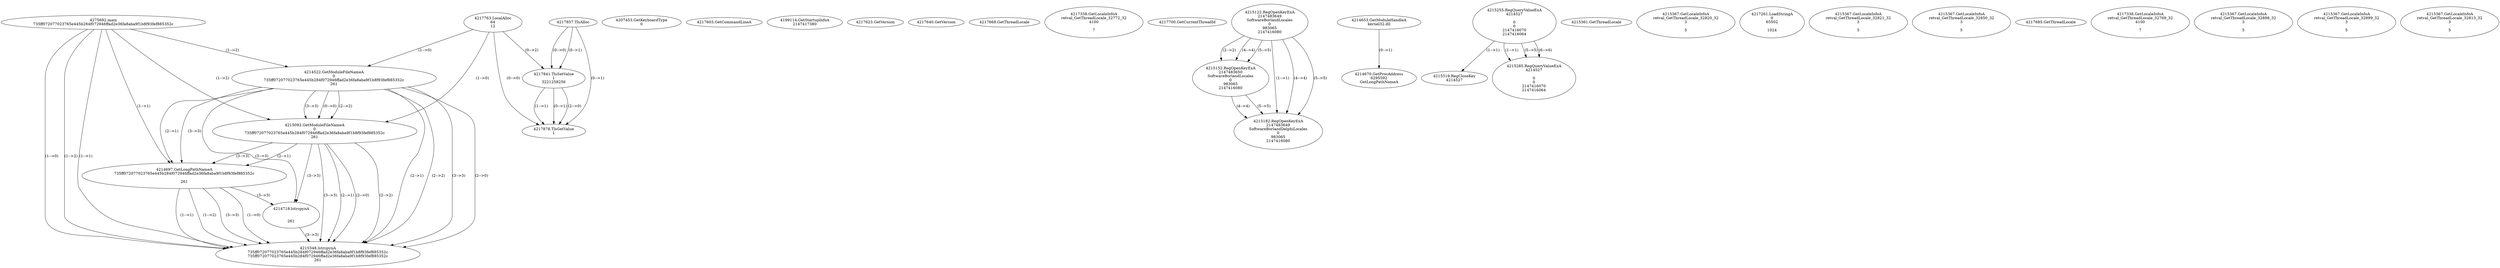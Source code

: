 // Global SCDG with merge call
digraph {
	0 [label="4275692.main
735ff072077023765e445b284f072946ffad2e36fa8aba9f1b8f93fef885352c"]
	1 [label="4217857.TlsAlloc
"]
	2 [label="4217763.LocalAlloc
64
12"]
	3 [label="4217841.TlsSetValue
1
3221258256"]
	1 -> 3 [label="(0-->1)"]
	2 -> 3 [label="(0-->2)"]
	1 -> 3 [label="(0-->0)"]
	4 [label="4217878.TlsGetValue
1"]
	1 -> 4 [label="(0-->1)"]
	3 -> 4 [label="(1-->1)"]
	3 -> 4 [label="(0-->1)"]
	2 -> 4 [label="(0-->0)"]
	3 -> 4 [label="(2-->0)"]
	5 [label="4207453.GetKeyboardType
0"]
	6 [label="4217603.GetCommandLineA
"]
	7 [label="4199114.GetStartupInfoA
2147417380"]
	8 [label="4217623.GetVersion
"]
	9 [label="4217640.GetVersion
"]
	10 [label="4217668.GetThreadLocale
"]
	11 [label="4217338.GetLocaleInfoA
retval_GetThreadLocale_32772_32
4100

7"]
	12 [label="4217700.GetCurrentThreadId
"]
	13 [label="4214522.GetModuleFileNameA
0
735ff072077023765e445b284f072946ffad2e36fa8aba9f1b8f93fef885352c
261"]
	0 -> 13 [label="(1-->2)"]
	2 -> 13 [label="(1-->0)"]
	14 [label="4215092.GetModuleFileNameA
0
735ff072077023765e445b284f072946ffad2e36fa8aba9f1b8f93fef885352c
261"]
	0 -> 14 [label="(1-->2)"]
	13 -> 14 [label="(2-->2)"]
	13 -> 14 [label="(3-->3)"]
	2 -> 14 [label="(1-->0)"]
	13 -> 14 [label="(0-->0)"]
	15 [label="4215122.RegOpenKeyExA
2147483649
Software\Borland\Locales
0
983065
2147416080"]
	16 [label="4214653.GetModuleHandleA
kernel32.dll"]
	17 [label="4214670.GetProcAddress
6295592
GetLongPathNameA"]
	16 -> 17 [label="(0-->1)"]
	18 [label="4214697.GetLongPathNameA
735ff072077023765e445b284f072946ffad2e36fa8aba9f1b8f93fef885352c

261"]
	0 -> 18 [label="(1-->1)"]
	13 -> 18 [label="(2-->1)"]
	14 -> 18 [label="(2-->1)"]
	13 -> 18 [label="(3-->3)"]
	14 -> 18 [label="(3-->3)"]
	19 [label="4214718.lstrcpynA


261"]
	13 -> 19 [label="(3-->3)"]
	14 -> 19 [label="(3-->3)"]
	18 -> 19 [label="(3-->3)"]
	20 [label="4215255.RegQueryValueExA
4214527

0
0
2147416070
2147416064"]
	21 [label="4215319.RegCloseKey
4214527"]
	20 -> 21 [label="(1-->1)"]
	22 [label="4215348.lstrcpynA
735ff072077023765e445b284f072946ffad2e36fa8aba9f1b8f93fef885352c
735ff072077023765e445b284f072946ffad2e36fa8aba9f1b8f93fef885352c
261"]
	0 -> 22 [label="(1-->1)"]
	13 -> 22 [label="(2-->1)"]
	14 -> 22 [label="(2-->1)"]
	18 -> 22 [label="(1-->1)"]
	0 -> 22 [label="(1-->2)"]
	13 -> 22 [label="(2-->2)"]
	14 -> 22 [label="(2-->2)"]
	18 -> 22 [label="(1-->2)"]
	13 -> 22 [label="(3-->3)"]
	14 -> 22 [label="(3-->3)"]
	18 -> 22 [label="(3-->3)"]
	19 -> 22 [label="(3-->3)"]
	0 -> 22 [label="(1-->0)"]
	13 -> 22 [label="(2-->0)"]
	14 -> 22 [label="(2-->0)"]
	18 -> 22 [label="(1-->0)"]
	23 [label="4215361.GetThreadLocale
"]
	24 [label="4215367.GetLocaleInfoA
retval_GetThreadLocale_32820_32
3

5"]
	25 [label="4217261.LoadStringA
0
65502

1024"]
	26 [label="4215285.RegQueryValueExA
4214527

0
0
2147416070
2147416064"]
	20 -> 26 [label="(1-->1)"]
	20 -> 26 [label="(5-->5)"]
	20 -> 26 [label="(6-->6)"]
	27 [label="4215367.GetLocaleInfoA
retval_GetThreadLocale_32821_32
3

5"]
	28 [label="4215152.RegOpenKeyExA
2147483650
Software\Borland\Locales
0
983065
2147416080"]
	15 -> 28 [label="(2-->2)"]
	15 -> 28 [label="(4-->4)"]
	15 -> 28 [label="(5-->5)"]
	29 [label="4215182.RegOpenKeyExA
2147483649
Software\Borland\Delphi\Locales
0
983065
2147416080"]
	15 -> 29 [label="(1-->1)"]
	15 -> 29 [label="(4-->4)"]
	28 -> 29 [label="(4-->4)"]
	15 -> 29 [label="(5-->5)"]
	28 -> 29 [label="(5-->5)"]
	30 [label="4215367.GetLocaleInfoA
retval_GetThreadLocale_32850_32
3

5"]
	31 [label="4217685.GetThreadLocale
"]
	32 [label="4217338.GetLocaleInfoA
retval_GetThreadLocale_32769_32
4100

7"]
	33 [label="4215367.GetLocaleInfoA
retval_GetThreadLocale_32898_32
3

5"]
	34 [label="4215367.GetLocaleInfoA
retval_GetThreadLocale_32899_32
3

5"]
	35 [label="4215367.GetLocaleInfoA
retval_GetThreadLocale_32813_32
3

5"]
}

